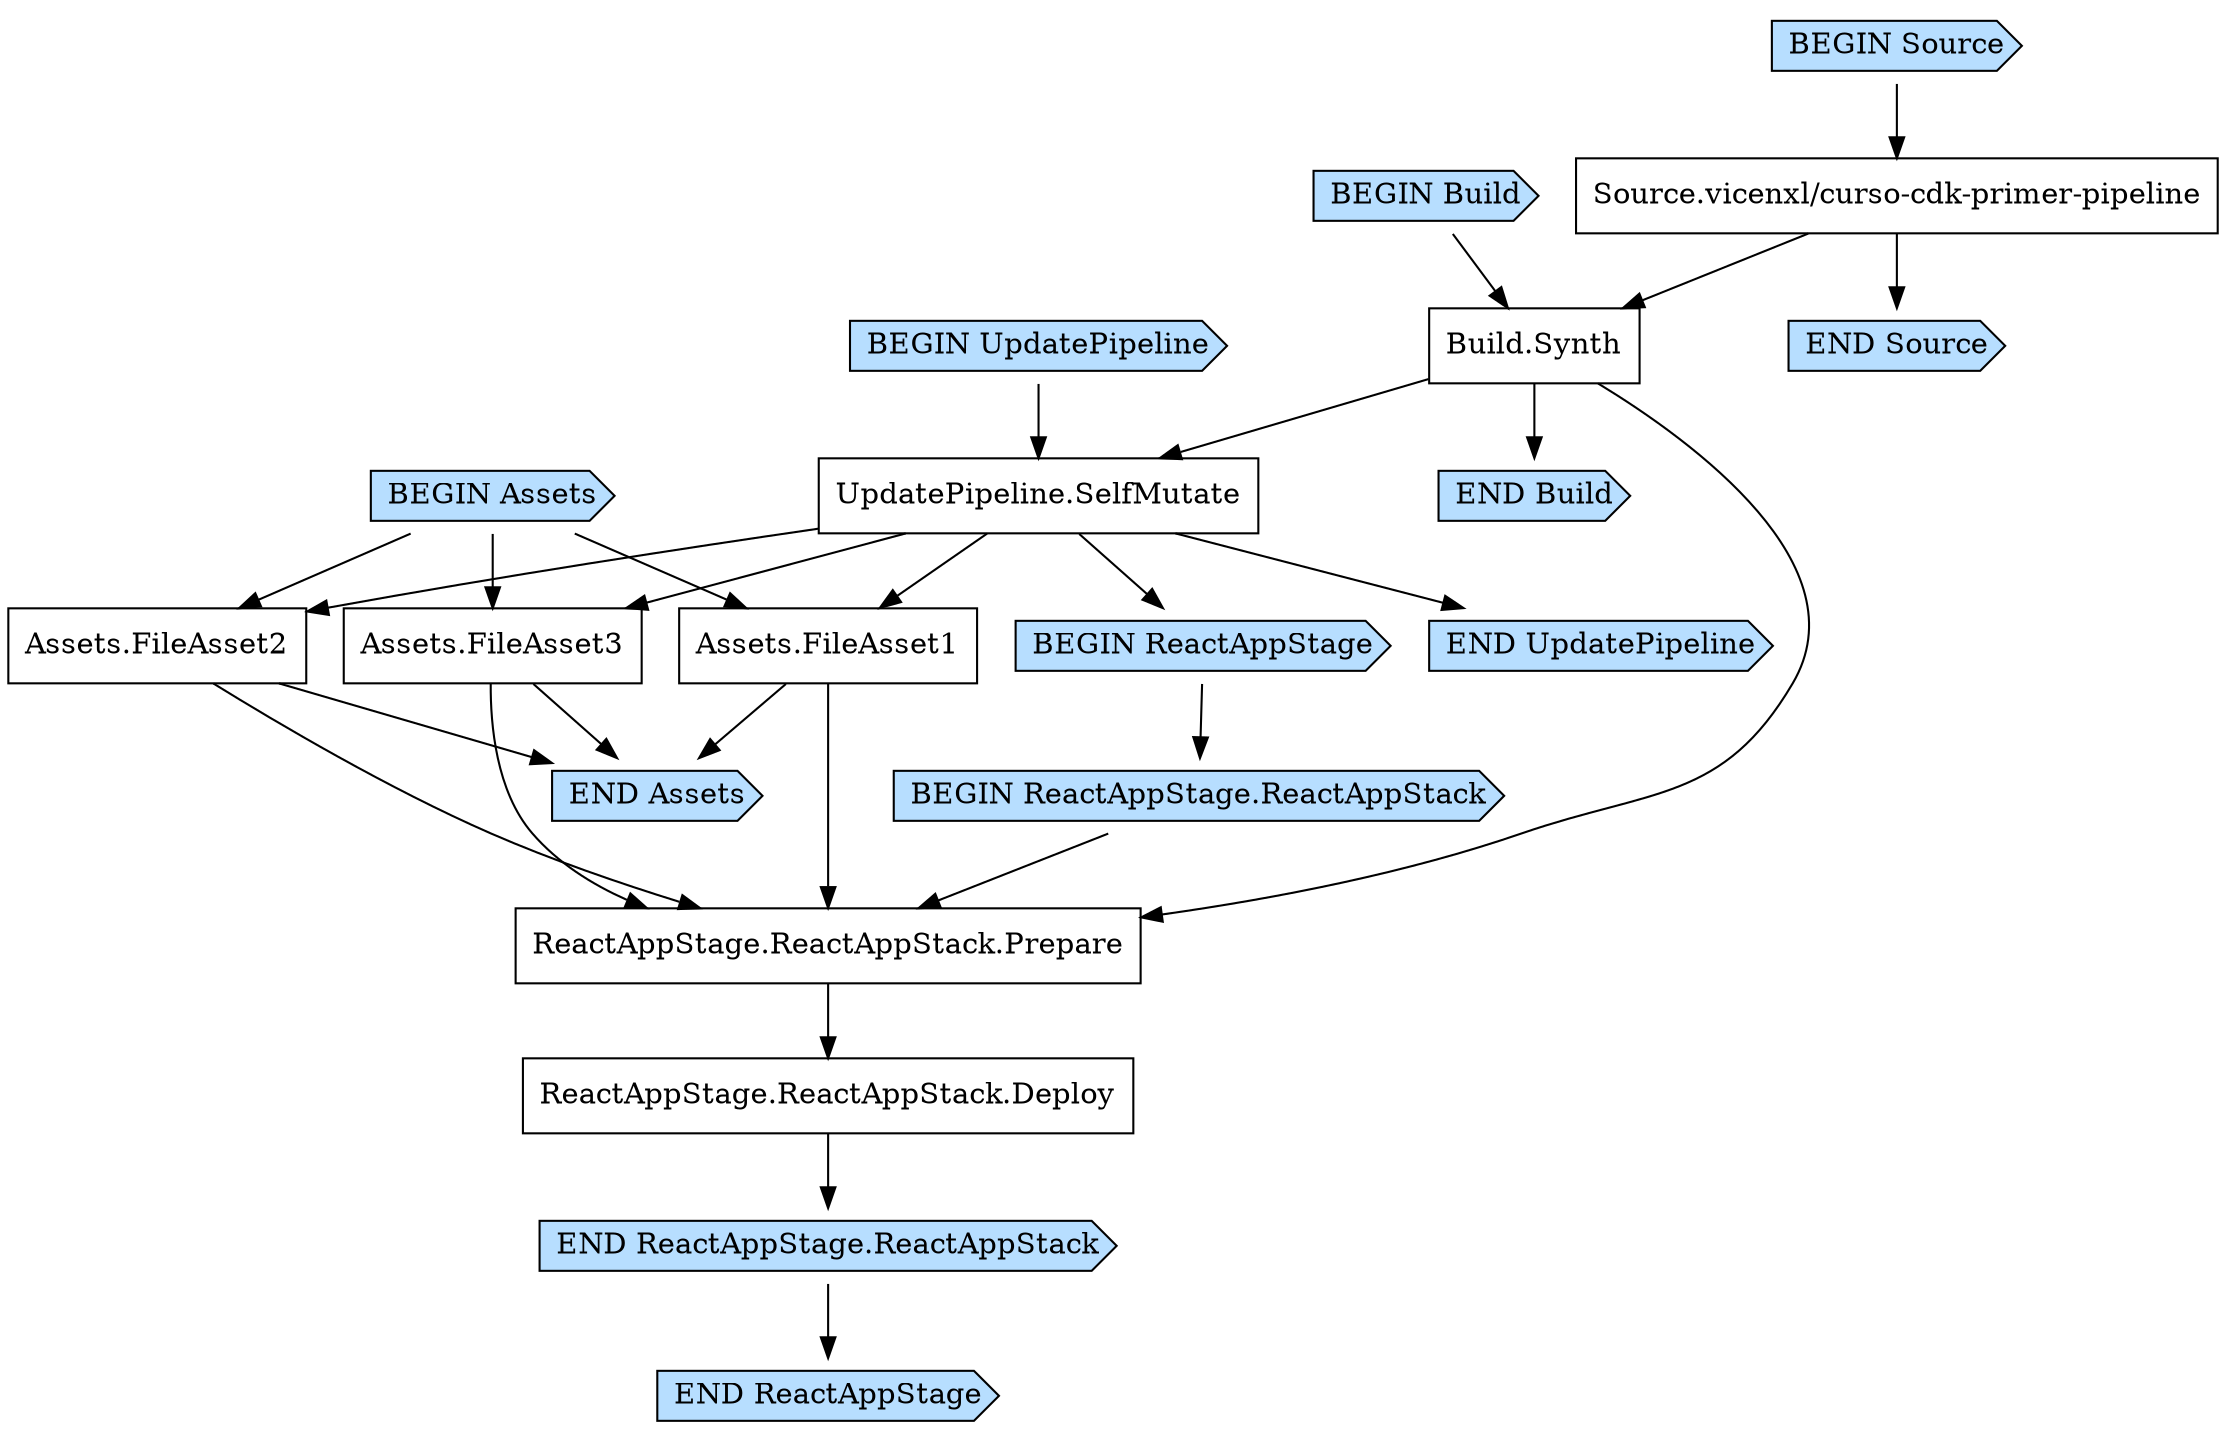 digraph G {
  # Arrows represent an "unlocks" relationship (opposite of dependency). So chosen
  # because the layout looks more natural that way.
  # To represent subgraph dependencies, subgraphs are represented by BEGIN/END nodes.
  # To render: `dot -Tsvg CursoCdkPrimerPipelineStackCdkPipeline0C30298A.dot > graph.svg`, open in a browser.
  node [shape="box"];
"BEGIN Build" [shape="cds", style="filled", fillcolor="#b7deff"];
"END Build" [shape="cds", style="filled", fillcolor="#b7deff"];
"Build.Synth";
"Source.vicenxl/curso-cdk-primer-pipeline" -> "Build.Synth";
"BEGIN Build" -> "Build.Synth";
"Build.Synth" -> "END Build";
"BEGIN UpdatePipeline" [shape="cds", style="filled", fillcolor="#b7deff"];
"END UpdatePipeline" [shape="cds", style="filled", fillcolor="#b7deff"];
"UpdatePipeline.SelfMutate";
"Build.Synth" -> "UpdatePipeline.SelfMutate";
"BEGIN UpdatePipeline" -> "UpdatePipeline.SelfMutate";
"UpdatePipeline.SelfMutate" -> "END UpdatePipeline";
"BEGIN Assets" [shape="cds", style="filled", fillcolor="#b7deff"];
"END Assets" [shape="cds", style="filled", fillcolor="#b7deff"];
"Assets.FileAsset1";
"UpdatePipeline.SelfMutate" -> "Assets.FileAsset1";
"Assets.FileAsset2";
"UpdatePipeline.SelfMutate" -> "Assets.FileAsset2";
"Assets.FileAsset3";
"UpdatePipeline.SelfMutate" -> "Assets.FileAsset3";
"BEGIN Assets" -> "Assets.FileAsset1";
"BEGIN Assets" -> "Assets.FileAsset2";
"BEGIN Assets" -> "Assets.FileAsset3";
"Assets.FileAsset1" -> "END Assets";
"Assets.FileAsset2" -> "END Assets";
"Assets.FileAsset3" -> "END Assets";
"BEGIN ReactAppStage" [shape="cds", style="filled", fillcolor="#b7deff"];
"END ReactAppStage" [shape="cds", style="filled", fillcolor="#b7deff"];
"UpdatePipeline.SelfMutate" -> "BEGIN ReactAppStage";
"BEGIN ReactAppStage.ReactAppStack" [shape="cds", style="filled", fillcolor="#b7deff"];
"END ReactAppStage.ReactAppStack" [shape="cds", style="filled", fillcolor="#b7deff"];
"ReactAppStage.ReactAppStack.Deploy";
"ReactAppStage.ReactAppStack.Prepare" -> "ReactAppStage.ReactAppStack.Deploy";
"ReactAppStage.ReactAppStack.Prepare";
"Build.Synth" -> "ReactAppStage.ReactAppStack.Prepare";
"Assets.FileAsset1" -> "ReactAppStage.ReactAppStack.Prepare";
"Assets.FileAsset2" -> "ReactAppStage.ReactAppStack.Prepare";
"Assets.FileAsset3" -> "ReactAppStage.ReactAppStack.Prepare";
"BEGIN ReactAppStage.ReactAppStack" -> "ReactAppStage.ReactAppStack.Prepare";
"ReactAppStage.ReactAppStack.Deploy" -> "END ReactAppStage.ReactAppStack";
"BEGIN ReactAppStage" -> "BEGIN ReactAppStage.ReactAppStack";
"END ReactAppStage.ReactAppStack" -> "END ReactAppStage";
"BEGIN Source" [shape="cds", style="filled", fillcolor="#b7deff"];
"END Source" [shape="cds", style="filled", fillcolor="#b7deff"];
"Source.vicenxl/curso-cdk-primer-pipeline";
"BEGIN Source" -> "Source.vicenxl/curso-cdk-primer-pipeline";
"Source.vicenxl/curso-cdk-primer-pipeline" -> "END Source";
}